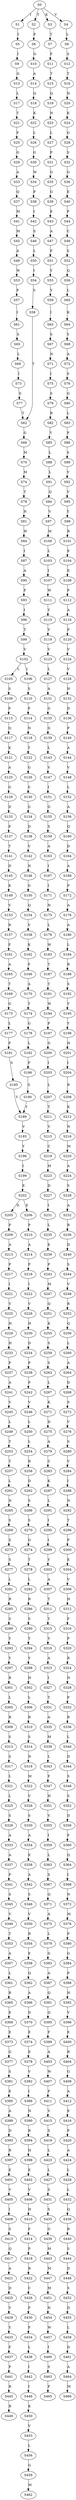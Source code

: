 strict digraph  {
	S0 -> S1 [ label = I ];
	S0 -> S2 [ label = T ];
	S0 -> S3 [ label = K ];
	S0 -> S4 [ label = V ];
	S1 -> S5 [ label = I ];
	S2 -> S6 [ label = F ];
	S3 -> S7 [ label = T ];
	S4 -> S8 [ label = L ];
	S5 -> S9 [ label = I ];
	S6 -> S10 [ label = G ];
	S7 -> S11 [ label = F ];
	S8 -> S12 [ label = S ];
	S9 -> S13 [ label = G ];
	S10 -> S14 [ label = A ];
	S11 -> S15 [ label = T ];
	S12 -> S16 [ label = T ];
	S13 -> S17 [ label = L ];
	S14 -> S18 [ label = Q ];
	S15 -> S19 [ label = Q ];
	S16 -> S20 [ label = N ];
	S17 -> S21 [ label = T ];
	S18 -> S22 [ label = K ];
	S19 -> S23 [ label = N ];
	S20 -> S24 [ label = K ];
	S21 -> S25 [ label = F ];
	S22 -> S26 [ label = L ];
	S23 -> S27 [ label = L ];
	S24 -> S28 [ label = G ];
	S25 -> S29 [ label = G ];
	S26 -> S30 [ label = G ];
	S27 -> S31 [ label = P ];
	S28 -> S32 [ label = S ];
	S29 -> S33 [ label = A ];
	S30 -> S34 [ label = W ];
	S31 -> S35 [ label = G ];
	S32 -> S36 [ label = G ];
	S33 -> S37 [ label = Q ];
	S34 -> S38 [ label = P ];
	S35 -> S39 [ label = G ];
	S36 -> S40 [ label = E ];
	S37 -> S41 [ label = M ];
	S38 -> S42 [ label = I ];
	S39 -> S43 [ label = E ];
	S40 -> S44 [ label = P ];
	S41 -> S45 [ label = M ];
	S42 -> S46 [ label = S ];
	S43 -> S47 [ label = A ];
	S44 -> S48 [ label = C ];
	S45 -> S49 [ label = A ];
	S46 -> S50 [ label = L ];
	S47 -> S51 [ label = F ];
	S48 -> S52 [ label = S ];
	S49 -> S53 [ label = W ];
	S50 -> S54 [ label = I ];
	S51 -> S55 [ label = Y ];
	S52 -> S56 [ label = Q ];
	S53 -> S57 [ label = P ];
	S54 -> S58 [ label = S ];
	S55 -> S59 [ label = Y ];
	S56 -> S60 [ label = L ];
	S57 -> S61 [ label = I ];
	S58 -> S62 [ label = T ];
	S59 -> S63 [ label = I ];
	S60 -> S64 [ label = K ];
	S61 -> S65 [ label = S ];
	S62 -> S66 [ label = G ];
	S63 -> S67 [ label = S ];
	S64 -> S68 [ label = Y ];
	S65 -> S69 [ label = L ];
	S66 -> S70 [ label = M ];
	S67 -> S71 [ label = N ];
	S68 -> S72 [ label = A ];
	S69 -> S73 [ label = I ];
	S70 -> S74 [ label = M ];
	S71 -> S75 [ label = I ];
	S72 -> S76 [ label = S ];
	S73 -> S77 [ label = S ];
	S74 -> S78 [ label = T ];
	S75 -> S79 [ label = S ];
	S76 -> S80 [ label = G ];
	S77 -> S62 [ label = T ];
	S78 -> S81 [ label = N ];
	S79 -> S82 [ label = R ];
	S80 -> S83 [ label = L ];
	S81 -> S84 [ label = W ];
	S82 -> S85 [ label = Y ];
	S83 -> S86 [ label = P ];
	S84 -> S87 [ label = I ];
	S85 -> S88 [ label = L ];
	S86 -> S89 [ label = S ];
	S87 -> S90 [ label = A ];
	S88 -> S91 [ label = L ];
	S89 -> S92 [ label = Y ];
	S90 -> S93 [ label = F ];
	S91 -> S94 [ label = Q ];
	S92 -> S95 [ label = V ];
	S93 -> S96 [ label = I ];
	S94 -> S97 [ label = V ];
	S95 -> S98 [ label = Y ];
	S96 -> S99 [ label = T ];
	S97 -> S100 [ label = M ];
	S98 -> S101 [ label = R ];
	S99 -> S102 [ label = V ];
	S100 -> S103 [ label = L ];
	S101 -> S104 [ label = E ];
	S102 -> S105 [ label = L ];
	S102 -> S106 [ label = I ];
	S103 -> S107 [ label = I ];
	S104 -> S108 [ label = E ];
	S105 -> S109 [ label = S ];
	S106 -> S110 [ label = S ];
	S107 -> S111 [ label = W ];
	S108 -> S112 [ label = P ];
	S109 -> S113 [ label = P ];
	S110 -> S114 [ label = P ];
	S111 -> S115 [ label = Y ];
	S112 -> S116 [ label = A ];
	S113 -> S117 [ label = Q ];
	S114 -> S118 [ label = N ];
	S115 -> S119 [ label = V ];
	S116 -> S120 [ label = P ];
	S117 -> S121 [ label = K ];
	S118 -> S122 [ label = T ];
	S119 -> S123 [ label = V ];
	S120 -> S124 [ label = V ];
	S121 -> S125 [ label = A ];
	S122 -> S126 [ label = G ];
	S123 -> S127 [ label = L ];
	S124 -> S128 [ label = V ];
	S125 -> S129 [ label = G ];
	S126 -> S130 [ label = S ];
	S127 -> S131 [ label = A ];
	S128 -> S132 [ label = H ];
	S129 -> S133 [ label = D ];
	S130 -> S134 [ label = G ];
	S131 -> S135 [ label = G ];
	S132 -> S136 [ label = D ];
	S133 -> S137 [ label = P ];
	S134 -> S138 [ label = D ];
	S135 -> S139 [ label = G ];
	S136 -> S140 [ label = P ];
	S137 -> S141 [ label = T ];
	S138 -> S142 [ label = V ];
	S139 -> S143 [ label = L ];
	S140 -> S144 [ label = A ];
	S141 -> S145 [ label = D ];
	S142 -> S146 [ label = N ];
	S143 -> S147 [ label = V ];
	S144 -> S148 [ label = V ];
	S145 -> S149 [ label = K ];
	S146 -> S150 [ label = G ];
	S147 -> S151 [ label = I ];
	S148 -> S152 [ label = L ];
	S149 -> S153 [ label = V ];
	S150 -> S154 [ label = Q ];
	S151 -> S155 [ label = G ];
	S152 -> S156 [ label = A ];
	S153 -> S157 [ label = R ];
	S154 -> S158 [ label = V ];
	S155 -> S159 [ label = S ];
	S156 -> S160 [ label = Q ];
	S157 -> S161 [ label = F ];
	S158 -> S162 [ label = K ];
	S159 -> S163 [ label = A ];
	S160 -> S164 [ label = D ];
	S161 -> S165 [ label = A ];
	S162 -> S166 [ label = F ];
	S163 -> S167 [ label = I ];
	S164 -> S168 [ label = A ];
	S165 -> S169 [ label = T ];
	S166 -> S170 [ label = A ];
	S167 -> S171 [ label = I ];
	S168 -> S172 [ label = P ];
	S169 -> S173 [ label = G ];
	S170 -> S174 [ label = T ];
	S171 -> S175 [ label = N ];
	S172 -> S176 [ label = A ];
	S173 -> S177 [ label = L ];
	S174 -> S178 [ label = G ];
	S175 -> S179 [ label = L ];
	S176 -> S180 [ label = A ];
	S177 -> S181 [ label = P ];
	S178 -> S182 [ label = L ];
	S179 -> S183 [ label = W ];
	S180 -> S184 [ label = L ];
	S181 -> S185 [ label = S ];
	S182 -> S186 [ label = P ];
	S183 -> S187 [ label = T ];
	S184 -> S188 [ label = R ];
	S185 -> S189 [ label = Y ];
	S186 -> S190 [ label = S ];
	S187 -> S191 [ label = T ];
	S188 -> S192 [ label = S ];
	S189 -> S193 [ label = V ];
	S190 -> S189 [ label = Y ];
	S191 -> S194 [ label = W ];
	S192 -> S195 [ label = Y ];
	S193 -> S196 [ label = Y ];
	S194 -> S197 [ label = P ];
	S195 -> S198 [ label = Y ];
	S196 -> S199 [ label = I ];
	S197 -> S200 [ label = G ];
	S198 -> S201 [ label = H ];
	S199 -> S202 [ label = E ];
	S200 -> S203 [ label = I ];
	S201 -> S204 [ label = I ];
	S202 -> S205 [ label = D ];
	S202 -> S206 [ label = E ];
	S203 -> S207 [ label = L ];
	S204 -> S208 [ label = R ];
	S205 -> S209 [ label = P ];
	S206 -> S210 [ label = P ];
	S207 -> S211 [ label = T ];
	S208 -> S212 [ label = K ];
	S209 -> S213 [ label = A ];
	S210 -> S214 [ label = A ];
	S211 -> S215 [ label = V ];
	S212 -> S216 [ label = N ];
	S213 -> S217 [ label = P ];
	S214 -> S218 [ label = P ];
	S215 -> S219 [ label = C ];
	S216 -> S220 [ label = M ];
	S217 -> S221 [ label = I ];
	S218 -> S222 [ label = I ];
	S219 -> S223 [ label = M ];
	S220 -> S224 [ label = A ];
	S221 -> S225 [ label = V ];
	S222 -> S226 [ label = V ];
	S223 -> S227 [ label = D ];
	S224 -> S228 [ label = S ];
	S225 -> S229 [ label = H ];
	S226 -> S230 [ label = H ];
	S227 -> S231 [ label = I ];
	S228 -> S232 [ label = A ];
	S229 -> S233 [ label = H ];
	S230 -> S234 [ label = D ];
	S231 -> S235 [ label = L ];
	S232 -> S236 [ label = R ];
	S233 -> S237 [ label = P ];
	S234 -> S238 [ label = P ];
	S235 -> S239 [ label = E ];
	S236 -> S240 [ label = D ];
	S237 -> S241 [ label = A ];
	S238 -> S242 [ label = P ];
	S239 -> S243 [ label = P ];
	S240 -> S244 [ label = S ];
	S241 -> S245 [ label = V ];
	S242 -> S246 [ label = V ];
	S243 -> S247 [ label = M ];
	S244 -> S248 [ label = V ];
	S245 -> S249 [ label = L ];
	S246 -> S250 [ label = L ];
	S247 -> S251 [ label = Q ];
	S248 -> S252 [ label = R ];
	S249 -> S253 [ label = T ];
	S250 -> S254 [ label = L ];
	S251 -> S255 [ label = K ];
	S252 -> S256 [ label = Q ];
	S253 -> S257 [ label = T ];
	S254 -> S258 [ label = R ];
	S255 -> S259 [ label = S ];
	S256 -> S260 [ label = L ];
	S257 -> S261 [ label = L ];
	S258 -> S262 [ label = D ];
	S259 -> S263 [ label = S ];
	S260 -> S264 [ label = A ];
	S261 -> S265 [ label = N ];
	S262 -> S266 [ label = S ];
	S263 -> S267 [ label = L ];
	S264 -> S268 [ label = D ];
	S265 -> S269 [ label = S ];
	S266 -> S270 [ label = S ];
	S267 -> S271 [ label = K ];
	S268 -> S272 [ label = S ];
	S269 -> S273 [ label = S ];
	S270 -> S274 [ label = G ];
	S271 -> S275 [ label = D ];
	S272 -> S276 [ label = V ];
	S273 -> S277 [ label = S ];
	S274 -> S278 [ label = T ];
	S275 -> S279 [ label = A ];
	S276 -> S280 [ label = S ];
	S277 -> S281 [ label = L ];
	S278 -> S282 [ label = L ];
	S279 -> S283 [ label = C ];
	S280 -> S284 [ label = V ];
	S281 -> S285 [ label = R ];
	S282 -> S286 [ label = R ];
	S283 -> S287 [ label = K ];
	S284 -> S288 [ label = I ];
	S285 -> S289 [ label = S ];
	S286 -> S290 [ label = S ];
	S287 -> S291 [ label = L ];
	S288 -> S292 [ label = N ];
	S289 -> S293 [ label = Y ];
	S290 -> S294 [ label = Y ];
	S291 -> S295 [ label = I ];
	S292 -> S296 [ label = T ];
	S293 -> S297 [ label = Y ];
	S294 -> S298 [ label = Y ];
	S295 -> S299 [ label = I ];
	S296 -> S300 [ label = P ];
	S297 -> S301 [ label = R ];
	S298 -> S302 [ label = H ];
	S299 -> S303 [ label = Y ];
	S300 -> S304 [ label = E ];
	S301 -> S305 [ label = L ];
	S302 -> S306 [ label = L ];
	S303 -> S307 [ label = A ];
	S304 -> S308 [ label = V ];
	S305 -> S309 [ label = R ];
	S306 -> S310 [ label = R ];
	S307 -> S311 [ label = T ];
	S308 -> S312 [ label = H ];
	S309 -> S313 [ label = S ];
	S310 -> S314 [ label = S ];
	S311 -> S315 [ label = Y ];
	S312 -> S316 [ label = F ];
	S313 -> S317 [ label = S ];
	S314 -> S318 [ label = N ];
	S315 -> S319 [ label = V ];
	S316 -> S320 [ label = P ];
	S317 -> S321 [ label = L ];
	S318 -> S322 [ label = M ];
	S319 -> S323 [ label = A ];
	S320 -> S324 [ label = R ];
	S321 -> S325 [ label = L ];
	S322 -> S326 [ label = V ];
	S323 -> S327 [ label = I ];
	S324 -> S328 [ label = N ];
	S325 -> S329 [ label = S ];
	S326 -> S330 [ label = S ];
	S327 -> S331 [ label = T ];
	S328 -> S332 [ label = P ];
	S329 -> S333 [ label = A ];
	S330 -> S334 [ label = A ];
	S331 -> S335 [ label = A ];
	S332 -> S336 [ label = R ];
	S333 -> S337 [ label = A ];
	S334 -> S338 [ label = E ];
	S335 -> S339 [ label = M ];
	S336 -> S340 [ label = L ];
	S337 -> S341 [ label = P ];
	S338 -> S342 [ label = A ];
	S339 -> S343 [ label = L ];
	S340 -> S344 [ label = D ];
	S341 -> S345 [ label = S ];
	S342 -> S346 [ label = S ];
	S343 -> S347 [ label = F ];
	S344 -> S348 [ label = S ];
	S345 -> S349 [ label = V ];
	S346 -> S350 [ label = V ];
	S347 -> S351 [ label = H ];
	S348 -> S352 [ label = S ];
	S349 -> S353 [ label = T ];
	S350 -> S354 [ label = R ];
	S351 -> S355 [ label = V ];
	S352 -> S356 [ label = D ];
	S353 -> S357 [ label = A ];
	S354 -> S358 [ label = E ];
	S355 -> S359 [ label = I ];
	S356 -> S360 [ label = F ];
	S357 -> S361 [ label = L ];
	S358 -> S362 [ label = Q ];
	S359 -> S363 [ label = L ];
	S360 -> S364 [ label = Q ];
	S361 -> S365 [ label = R ];
	S362 -> S366 [ label = A ];
	S363 -> S367 [ label = S ];
	S364 -> S368 [ label = I ];
	S365 -> S369 [ label = E ];
	S366 -> S370 [ label = D ];
	S367 -> S371 [ label = Q ];
	S368 -> S372 [ label = N ];
	S369 -> S373 [ label = E ];
	S370 -> S374 [ label = E ];
	S371 -> S375 [ label = A ];
	S372 -> S376 [ label = M ];
	S373 -> S377 [ label = G ];
	S374 -> S378 [ label = E ];
	S375 -> S379 [ label = L ];
	S376 -> S380 [ label = P ];
	S377 -> S381 [ label = S ];
	S378 -> S382 [ label = V ];
	S379 -> S383 [ label = G ];
	S380 -> S384 [ label = G ];
	S381 -> S385 [ label = E ];
	S382 -> S386 [ label = I ];
	S383 -> S387 [ label = A ];
	S384 -> S388 [ label = P ];
	S385 -> S389 [ label = A ];
	S386 -> S390 [ label = N ];
	S387 -> S391 [ label = Q ];
	S388 -> S392 [ label = H ];
	S389 -> S393 [ label = D ];
	S390 -> S394 [ label = R ];
	S391 -> S395 [ label = Q ];
	S392 -> S396 [ label = V ];
	S393 -> S397 [ label = R ];
	S394 -> S398 [ label = H ];
	S395 -> S399 [ label = F ];
	S396 -> S400 [ label = E ];
	S397 -> S401 [ label = E ];
	S398 -> S402 [ label = E ];
	S399 -> S403 [ label = A ];
	S400 -> S404 [ label = R ];
	S401 -> S405 [ label = V ];
	S402 -> S406 [ label = V ];
	S403 -> S407 [ label = W ];
	S404 -> S408 [ label = G ];
	S405 -> S409 [ label = I ];
	S406 -> S410 [ label = H ];
	S407 -> S411 [ label = P ];
	S408 -> S412 [ label = A ];
	S409 -> S413 [ label = S ];
	S410 -> S414 [ label = F ];
	S411 -> S415 [ label = V ];
	S412 -> S416 [ label = E ];
	S413 -> S417 [ label = Q ];
	S414 -> S418 [ label = P ];
	S415 -> S419 [ label = S ];
	S416 -> S420 [ label = P ];
	S417 -> S421 [ label = A ];
	S418 -> S422 [ label = R ];
	S419 -> S423 [ label = L ];
	S420 -> S424 [ label = A ];
	S421 -> S425 [ label = D ];
	S422 -> S426 [ label = C ];
	S423 -> S427 [ label = L ];
	S424 -> S428 [ label = L ];
	S425 -> S429 [ label = V ];
	S426 -> S430 [ label = F ];
	S427 -> S431 [ label = S ];
	S428 -> S432 [ label = L ];
	S429 -> S433 [ label = Y ];
	S430 -> S434 [ label = F ];
	S431 -> S435 [ label = S ];
	S432 -> S436 [ label = Q ];
	S433 -> S437 [ label = F ];
	S434 -> S438 [ label = L ];
	S435 -> S439 [ label = G ];
	S436 -> S440 [ label = R ];
	S437 -> S441 [ label = P ];
	S438 -> S442 [ label = I ];
	S439 -> S443 [ label = M ];
	S440 -> S444 [ label = S ];
	S441 -> S445 [ label = R ];
	S442 -> S446 [ label = I ];
	S443 -> S447 [ label = M ];
	S444 -> S448 [ label = D ];
	S445 -> S449 [ label = R ];
	S446 -> S450 [ label = K ];
	S447 -> S451 [ label = M ];
	S448 -> S452 [ label = S ];
	S450 -> S453 [ label = V ];
	S451 -> S454 [ label = N ];
	S452 -> S455 [ label = D ];
	S453 -> S456 [ label = L ];
	S454 -> S457 [ label = W ];
	S455 -> S458 [ label = L ];
	S456 -> S459 [ label = G ];
	S457 -> S460 [ label = I ];
	S458 -> S461 [ label = D ];
	S459 -> S462 [ label = M ];
	S460 -> S463 [ label = S ];
	S461 -> S464 [ label = A ];
	S463 -> S465 [ label = F ];
	S464 -> S466 [ label = M ];
}
